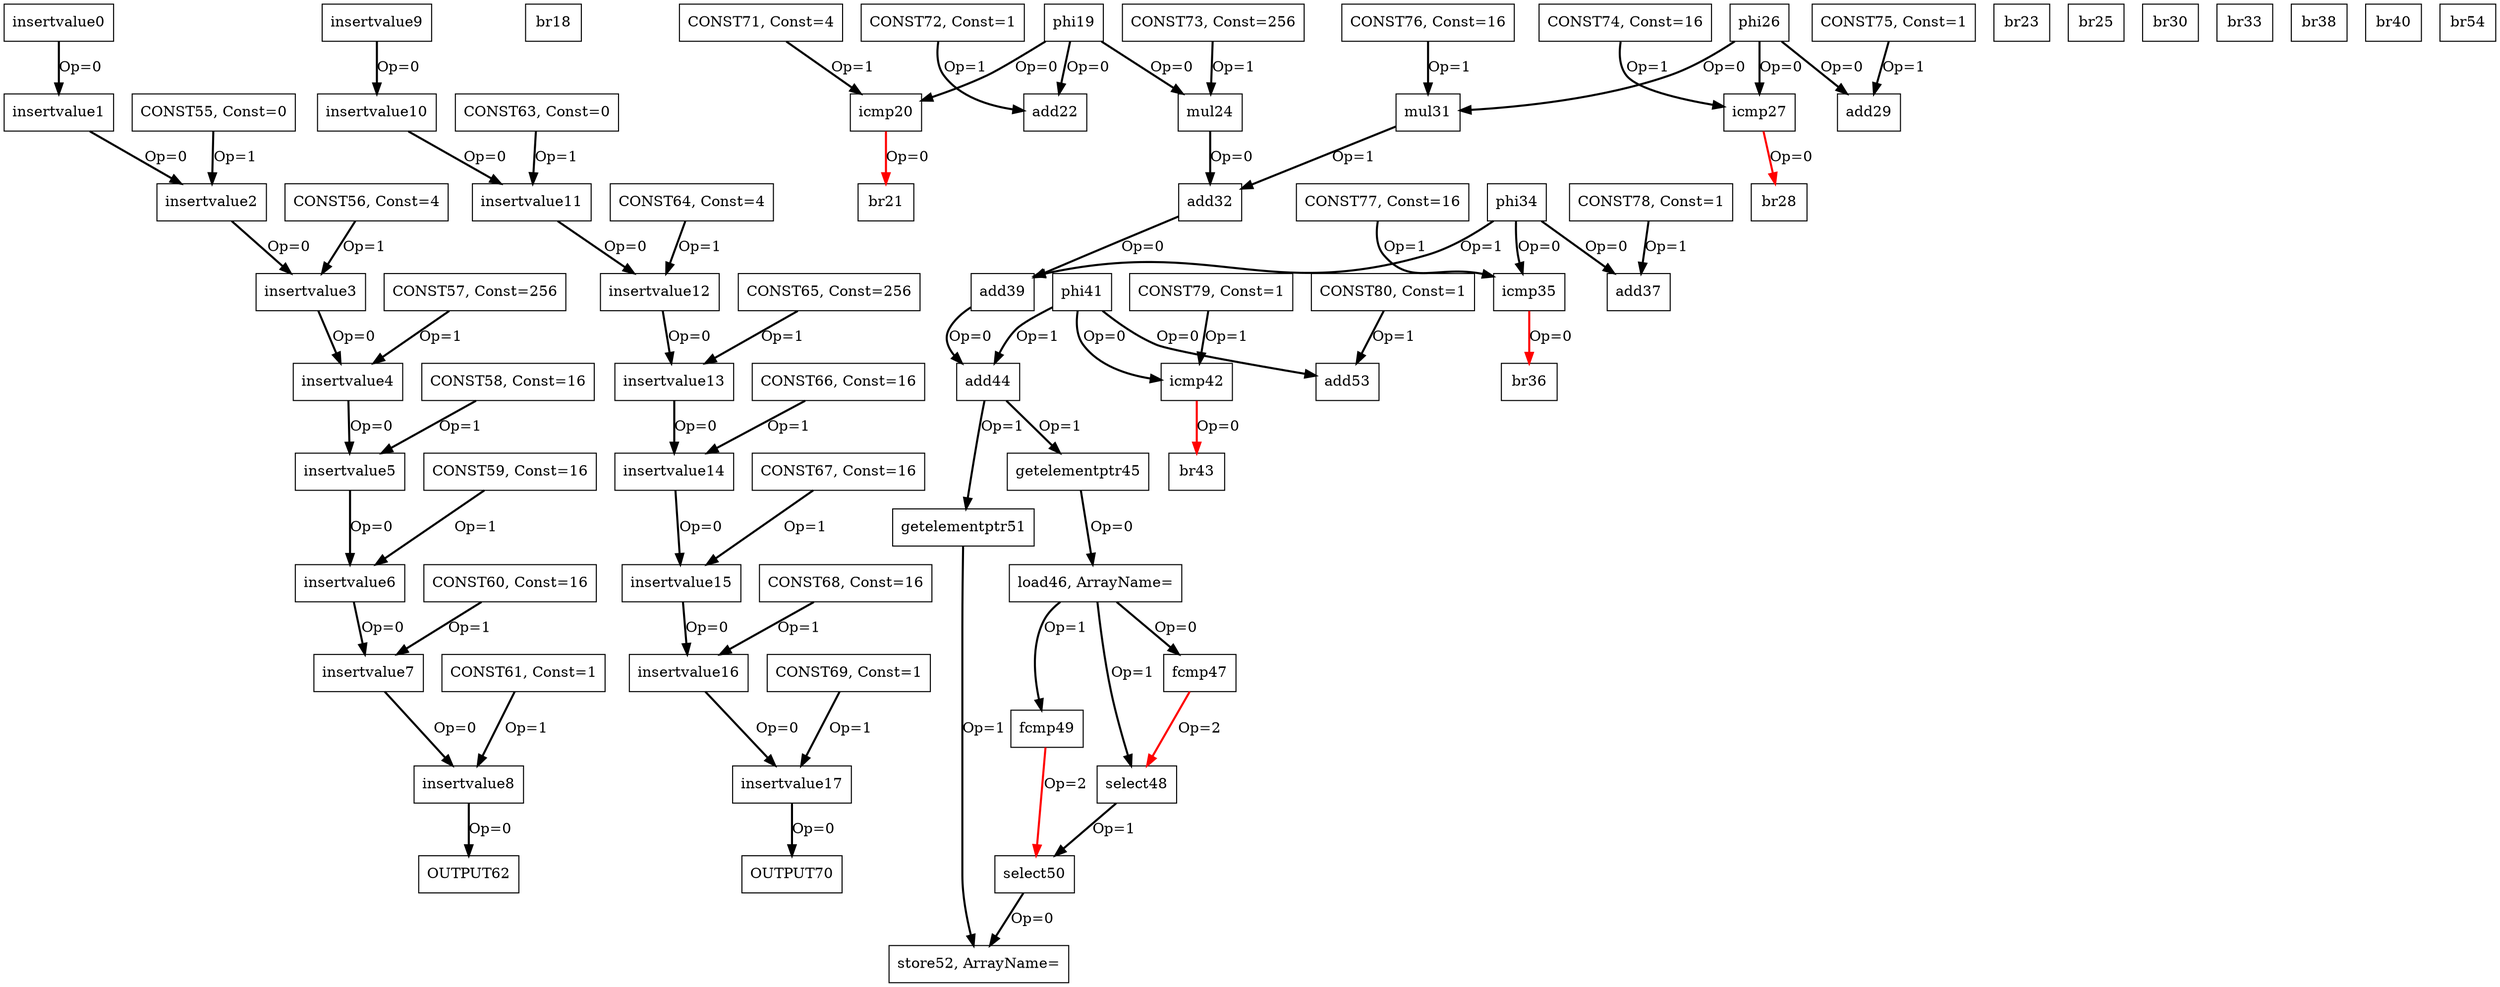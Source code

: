 Digraph G {
insertvalue0[label = "insertvalue0", shape = box, color = black];
insertvalue1[label = "insertvalue1", shape = box, color = black];
insertvalue2[label = "insertvalue2", shape = box, color = black];
insertvalue3[label = "insertvalue3", shape = box, color = black];
insertvalue4[label = "insertvalue4", shape = box, color = black];
insertvalue5[label = "insertvalue5", shape = box, color = black];
insertvalue6[label = "insertvalue6", shape = box, color = black];
insertvalue7[label = "insertvalue7", shape = box, color = black];
insertvalue8[label = "insertvalue8", shape = box, color = black];
insertvalue9[label = "insertvalue9", shape = box, color = black];
insertvalue10[label = "insertvalue10", shape = box, color = black];
insertvalue11[label = "insertvalue11", shape = box, color = black];
insertvalue12[label = "insertvalue12", shape = box, color = black];
insertvalue13[label = "insertvalue13", shape = box, color = black];
insertvalue14[label = "insertvalue14", shape = box, color = black];
insertvalue15[label = "insertvalue15", shape = box, color = black];
insertvalue16[label = "insertvalue16", shape = box, color = black];
insertvalue17[label = "insertvalue17", shape = box, color = black];
br18[label = "br18", shape = box, color = black];
phi19[label = "phi19", shape = box, color = black];
icmp20[label = "icmp20", shape = box, color = black];
br21[label = "br21", shape = box, color = black];
add22[label = "add22", shape = box, color = black];
br23[label = "br23", shape = box, color = black];
mul24[label = "mul24", shape = box, color = black];
br25[label = "br25", shape = box, color = black];
phi26[label = "phi26", shape = box, color = black];
icmp27[label = "icmp27", shape = box, color = black];
br28[label = "br28", shape = box, color = black];
add29[label = "add29", shape = box, color = black];
br30[label = "br30", shape = box, color = black];
mul31[label = "mul31", shape = box, color = black];
add32[label = "add32", shape = box, color = black];
br33[label = "br33", shape = box, color = black];
phi34[label = "phi34", shape = box, color = black];
icmp35[label = "icmp35", shape = box, color = black];
br36[label = "br36", shape = box, color = black];
add37[label = "add37", shape = box, color = black];
br38[label = "br38", shape = box, color = black];
add39[label = "add39", shape = box, color = black];
br40[label = "br40", shape = box, color = black];
phi41[label = "phi41", shape = box, color = black];
icmp42[label = "icmp42", shape = box, color = black];
br43[label = "br43", shape = box, color = black];
add44[label = "add44", shape = box, color = black];
getelementptr45[label = "getelementptr45", shape = box, color = black];
load46[label = "load46, ArrayName=", shape = box, color = black];
fcmp47[label = "fcmp47", shape = box, color = black];
select48[label = "select48", shape = box, color = black];
fcmp49[label = "fcmp49", shape = box, color = black];
select50[label = "select50", shape = box, color = black];
getelementptr51[label = "getelementptr51", shape = box, color = black];
store52[label = "store52, ArrayName=", shape = box, color = black];
add53[label = "add53", shape = box, color = black];
br54[label = "br54", shape = box, color = black];
CONST55[label = "CONST55, Const=0", shape = box, color = black];
CONST56[label = "CONST56, Const=4", shape = box, color = black];
CONST57[label = "CONST57, Const=256", shape = box, color = black];
CONST58[label = "CONST58, Const=16", shape = box, color = black];
CONST59[label = "CONST59, Const=16", shape = box, color = black];
CONST60[label = "CONST60, Const=16", shape = box, color = black];
CONST61[label = "CONST61, Const=1", shape = box, color = black];
OUTPUT62[label = "OUTPUT62", shape = box, color = black];
CONST63[label = "CONST63, Const=0", shape = box, color = black];
CONST64[label = "CONST64, Const=4", shape = box, color = black];
CONST65[label = "CONST65, Const=256", shape = box, color = black];
CONST66[label = "CONST66, Const=16", shape = box, color = black];
CONST67[label = "CONST67, Const=16", shape = box, color = black];
CONST68[label = "CONST68, Const=16", shape = box, color = black];
CONST69[label = "CONST69, Const=1", shape = box, color = black];
OUTPUT70[label = "OUTPUT70", shape = box, color = black];
CONST71[label = "CONST71, Const=4", shape = box, color = black];
CONST72[label = "CONST72, Const=1", shape = box, color = black];
CONST73[label = "CONST73, Const=256", shape = box, color = black];
CONST74[label = "CONST74, Const=16", shape = box, color = black];
CONST75[label = "CONST75, Const=1", shape = box, color = black];
CONST76[label = "CONST76, Const=16", shape = box, color = black];
CONST77[label = "CONST77, Const=16", shape = box, color = black];
CONST78[label = "CONST78, Const=1", shape = box, color = black];
CONST79[label = "CONST79, Const=1", shape = box, color = black];
CONST80[label = "CONST80, Const=1", shape = box, color = black];
insertvalue0 -> insertvalue1[color = black, style = bold, label = "Op=0"];
insertvalue1 -> insertvalue2[color = black, style = bold, label = "Op=0"];
CONST55 -> insertvalue2[color = black, style = bold, label = "Op=1"];
insertvalue2 -> insertvalue3[color = black, style = bold, label = "Op=0"];
CONST56 -> insertvalue3[color = black, style = bold, label = "Op=1"];
insertvalue3 -> insertvalue4[color = black, style = bold, label = "Op=0"];
CONST57 -> insertvalue4[color = black, style = bold, label = "Op=1"];
insertvalue4 -> insertvalue5[color = black, style = bold, label = "Op=0"];
CONST58 -> insertvalue5[color = black, style = bold, label = "Op=1"];
insertvalue5 -> insertvalue6[color = black, style = bold, label = "Op=0"];
CONST59 -> insertvalue6[color = black, style = bold, label = "Op=1"];
insertvalue6 -> insertvalue7[color = black, style = bold, label = "Op=0"];
CONST60 -> insertvalue7[color = black, style = bold, label = "Op=1"];
insertvalue7 -> insertvalue8[color = black, style = bold, label = "Op=0"];
CONST61 -> insertvalue8[color = black, style = bold, label = "Op=1"];
insertvalue8 -> OUTPUT62[color = black, style = bold, label = "Op=0"];
insertvalue9 -> insertvalue10[color = black, style = bold, label = "Op=0"];
insertvalue10 -> insertvalue11[color = black, style = bold, label = "Op=0"];
CONST63 -> insertvalue11[color = black, style = bold, label = "Op=1"];
insertvalue11 -> insertvalue12[color = black, style = bold, label = "Op=0"];
CONST64 -> insertvalue12[color = black, style = bold, label = "Op=1"];
insertvalue12 -> insertvalue13[color = black, style = bold, label = "Op=0"];
CONST65 -> insertvalue13[color = black, style = bold, label = "Op=1"];
insertvalue13 -> insertvalue14[color = black, style = bold, label = "Op=0"];
CONST66 -> insertvalue14[color = black, style = bold, label = "Op=1"];
insertvalue14 -> insertvalue15[color = black, style = bold, label = "Op=0"];
CONST67 -> insertvalue15[color = black, style = bold, label = "Op=1"];
insertvalue15 -> insertvalue16[color = black, style = bold, label = "Op=0"];
CONST68 -> insertvalue16[color = black, style = bold, label = "Op=1"];
insertvalue16 -> insertvalue17[color = black, style = bold, label = "Op=0"];
CONST69 -> insertvalue17[color = black, style = bold, label = "Op=1"];
insertvalue17 -> OUTPUT70[color = black, style = bold, label = "Op=0"];
phi19 -> add22[color = black, style = bold, label = "Op=0"];
phi19 -> mul24[color = black, style = bold, label = "Op=0"];
phi19 -> icmp20[color = black, style = bold, label = "Op=0"];
CONST71 -> icmp20[color = black, style = bold, label = "Op=1"];
icmp20 -> br21[color = red, style = bold, label = "Op=0"];
CONST72 -> add22[color = black, style = bold, label = "Op=1"];
CONST73 -> mul24[color = black, style = bold, label = "Op=1"];
mul24 -> add32[color = black, style = bold, label = "Op=0"];
phi26 -> add29[color = black, style = bold, label = "Op=0"];
phi26 -> mul31[color = black, style = bold, label = "Op=0"];
phi26 -> icmp27[color = black, style = bold, label = "Op=0"];
CONST74 -> icmp27[color = black, style = bold, label = "Op=1"];
icmp27 -> br28[color = red, style = bold, label = "Op=0"];
CONST75 -> add29[color = black, style = bold, label = "Op=1"];
CONST76 -> mul31[color = black, style = bold, label = "Op=1"];
mul31 -> add32[color = black, style = bold, label = "Op=1"];
add32 -> add39[color = black, style = bold, label = "Op=0"];
phi34 -> add37[color = black, style = bold, label = "Op=0"];
phi34 -> add39[color = black, style = bold, label = "Op=1"];
phi34 -> icmp35[color = black, style = bold, label = "Op=0"];
CONST77 -> icmp35[color = black, style = bold, label = "Op=1"];
icmp35 -> br36[color = red, style = bold, label = "Op=0"];
CONST78 -> add37[color = black, style = bold, label = "Op=1"];
add39 -> add44[color = black, style = bold, label = "Op=0"];
phi41 -> add53[color = black, style = bold, label = "Op=0"];
phi41 -> add44[color = black, style = bold, label = "Op=1"];
phi41 -> icmp42[color = black, style = bold, label = "Op=0"];
CONST79 -> icmp42[color = black, style = bold, label = "Op=1"];
icmp42 -> br43[color = red, style = bold, label = "Op=0"];
add44 -> getelementptr51[color = black, style = bold, label = "Op=1"];
add44 -> getelementptr45[color = black, style = bold, label = "Op=1"];
getelementptr45 -> load46[color = black, style = bold, label = "Op=0"];
load46 -> fcmp49[color = black, style = bold, label = "Op=1"];
load46 -> select48[color = black, style = bold, label = "Op=1"];
load46 -> fcmp47[color = black, style = bold, label = "Op=0"];
fcmp47 -> select48[color = red, style = bold, label = "Op=2"];
select48 -> select50[color = black, style = bold, label = "Op=1"];
fcmp49 -> select50[color = red, style = bold, label = "Op=2"];
select50 -> store52[color = black, style = bold, label = "Op=0"];
getelementptr51 -> store52[color = black, style = bold, label = "Op=1"];
CONST80 -> add53[color = black, style = bold, label = "Op=1"];
}
